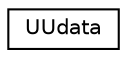 digraph "Graphical Class Hierarchy"
{
 // LATEX_PDF_SIZE
  edge [fontname="Helvetica",fontsize="10",labelfontname="Helvetica",labelfontsize="10"];
  node [fontname="Helvetica",fontsize="10",shape=record];
  rankdir="LR";
  Node0 [label="UUdata",height=0.2,width=0.4,color="black", fillcolor="white", style="filled",URL="$union_u_udata.html",tooltip=" "];
}
